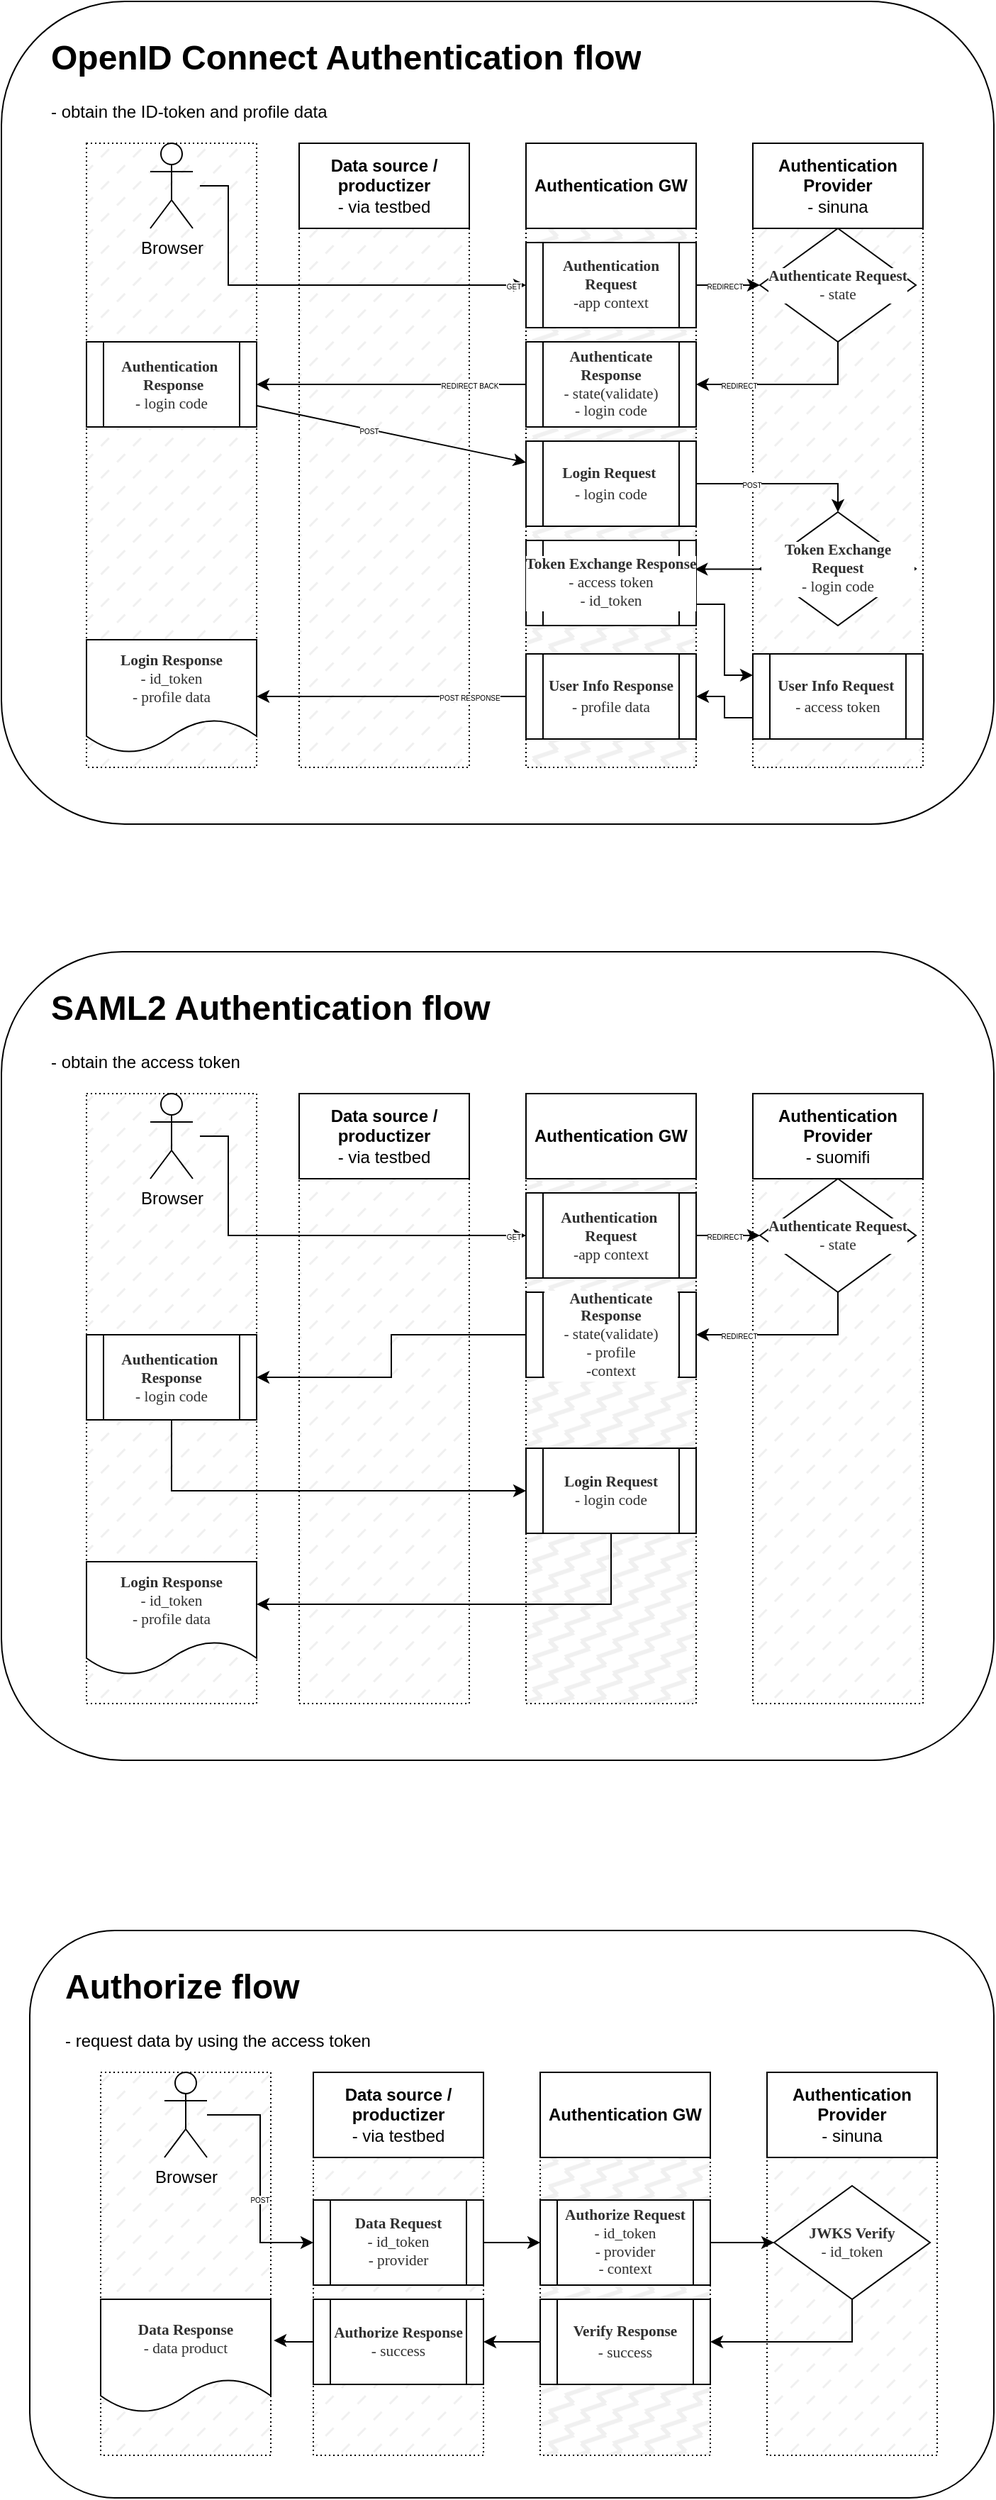 <mxfile version="20.3.0" type="device"><diagram id="6r0nGlNl4cdeKzcDeS_B" name="Page-1"><mxGraphModel dx="1102" dy="1025" grid="1" gridSize="10" guides="1" tooltips="1" connect="1" arrows="1" fold="1" page="1" pageScale="1" pageWidth="850" pageHeight="1100" math="0" shadow="0"><root><mxCell id="0"/><mxCell id="1" parent="0"/><mxCell id="x8h_ygby22jTJAW10OT5-73" value="" style="rounded=1;whiteSpace=wrap;html=1;fillStyle=solid;strokeWidth=1;fillColor=#FFFFFF;" parent="1" vertex="1"><mxGeometry x="70" y="1380" width="680" height="400" as="geometry"/></mxCell><mxCell id="x8h_ygby22jTJAW10OT5-72" value="" style="rounded=1;whiteSpace=wrap;html=1;fillStyle=solid;strokeWidth=1;fillColor=#FFFFFF;" parent="1" vertex="1"><mxGeometry x="50" y="20" width="700" height="580" as="geometry"/></mxCell><mxCell id="x8h_ygby22jTJAW10OT5-33" value="" style="rounded=0;whiteSpace=wrap;html=1;fillColor=#F0F0F0;dashed=1;strokeWidth=1;dashPattern=1 2;fillStyle=dashed;" parent="1" vertex="1"><mxGeometry x="110" y="120" width="120" height="440" as="geometry"/></mxCell><mxCell id="x8h_ygby22jTJAW10OT5-30" value="" style="rounded=0;whiteSpace=wrap;html=1;fillColor=#F0F0F0;dashed=1;strokeWidth=1;dashPattern=1 2;fillStyle=dashed;" parent="1" vertex="1"><mxGeometry x="260" y="120" width="120" height="440" as="geometry"/></mxCell><mxCell id="x8h_ygby22jTJAW10OT5-31" value="" style="rounded=0;whiteSpace=wrap;html=1;fillColor=#F0F0F0;dashed=1;strokeWidth=1;dashPattern=1 2;fillStyle=zigzag-line;" parent="1" vertex="1"><mxGeometry x="420" y="120" width="120" height="440" as="geometry"/></mxCell><mxCell id="x8h_ygby22jTJAW10OT5-32" value="" style="rounded=0;whiteSpace=wrap;html=1;fillColor=#F0F0F0;dashed=1;strokeWidth=1;dashPattern=1 2;fillStyle=dashed;" parent="1" vertex="1"><mxGeometry x="580" y="120" width="120" height="440" as="geometry"/></mxCell><mxCell id="x8h_ygby22jTJAW10OT5-14" style="edgeStyle=orthogonalEdgeStyle;rounded=0;orthogonalLoop=1;jettySize=auto;html=1;entryX=0;entryY=0.5;entryDx=0;entryDy=0;" parent="1" target="x8h_ygby22jTJAW10OT5-6" edge="1"><mxGeometry relative="1" as="geometry"><mxPoint x="190" y="150" as="sourcePoint"/><Array as="points"><mxPoint x="210" y="150"/><mxPoint x="210" y="220"/></Array></mxGeometry></mxCell><mxCell id="ceesQ_jnTvSEdEqdkGkE-1" value="&lt;font style=&quot;font-size: 5px;&quot;&gt;GET&lt;/font&gt;" style="edgeLabel;html=1;align=center;verticalAlign=middle;resizable=0;points=[];fontSize=5;" parent="x8h_ygby22jTJAW10OT5-14" vertex="1" connectable="0"><mxGeometry x="0.278" y="1" relative="1" as="geometry"><mxPoint x="99" y="1" as="offset"/></mxGeometry></mxCell><mxCell id="x8h_ygby22jTJAW10OT5-1" value="Browser" style="shape=umlActor;verticalLabelPosition=bottom;verticalAlign=top;html=1;outlineConnect=0;" parent="1" vertex="1"><mxGeometry x="155" y="120" width="30" height="60" as="geometry"/></mxCell><mxCell id="x8h_ygby22jTJAW10OT5-2" value="&lt;b&gt;Data source / productizer&lt;/b&gt;&lt;br&gt;- via testbed" style="rounded=0;whiteSpace=wrap;html=1;" parent="1" vertex="1"><mxGeometry x="260" y="120" width="120" height="60" as="geometry"/></mxCell><mxCell id="x8h_ygby22jTJAW10OT5-4" value="&lt;b&gt;Authentication GW&lt;/b&gt;" style="rounded=0;whiteSpace=wrap;html=1;" parent="1" vertex="1"><mxGeometry x="420" y="120" width="120" height="60" as="geometry"/></mxCell><mxCell id="x8h_ygby22jTJAW10OT5-5" value="&lt;b&gt;Authentication Provider&lt;/b&gt;&lt;br&gt;- sinuna" style="rounded=0;whiteSpace=wrap;html=1;" parent="1" vertex="1"><mxGeometry x="580" y="120" width="120" height="60" as="geometry"/></mxCell><mxCell id="x8h_ygby22jTJAW10OT5-15" style="edgeStyle=orthogonalEdgeStyle;rounded=0;orthogonalLoop=1;jettySize=auto;html=1;entryX=0;entryY=0.5;entryDx=0;entryDy=0;" parent="1" source="x8h_ygby22jTJAW10OT5-6" target="x8h_ygby22jTJAW10OT5-7" edge="1"><mxGeometry relative="1" as="geometry"/></mxCell><mxCell id="ceesQ_jnTvSEdEqdkGkE-2" value="REDIRECT" style="edgeLabel;html=1;align=center;verticalAlign=middle;resizable=0;points=[];fontSize=5;" parent="x8h_ygby22jTJAW10OT5-15" vertex="1" connectable="0"><mxGeometry x="-0.254" y="-1" relative="1" as="geometry"><mxPoint x="3" y="-1" as="offset"/></mxGeometry></mxCell><mxCell id="x8h_ygby22jTJAW10OT5-6" value="&lt;p style=&quot;margin: 0px; padding: 0px; user-select: text; -webkit-user-drag: none; -webkit-tap-highlight-color: transparent; color: rgb(48, 48, 48); font-family: Calibri; font-size: 10.667px; background-color: rgb(255, 255, 255);&quot;&gt;&lt;strong style=&quot;margin: 0px; padding: 0px; user-select: text; -webkit-user-drag: none; -webkit-tap-highlight-color: transparent; font-size: 8pt;&quot; data-colorparams=&quot;#feffff_null_null&quot;&gt;Authentication Request&lt;/strong&gt;&lt;/p&gt;&lt;p style=&quot;margin: 0px; padding: 0px; user-select: text; -webkit-user-drag: none; -webkit-tap-highlight-color: transparent; color: rgb(48, 48, 48); font-family: Calibri; font-size: 10.667px; background-color: rgb(255, 255, 255);&quot;&gt;&lt;span style=&quot;margin: 0px; padding: 0px; user-select: text; -webkit-user-drag: none; -webkit-tap-highlight-color: transparent; font-size: 8pt;&quot; data-colorparams=&quot;#feffff_null_null&quot;&gt;-app context&lt;/span&gt;&lt;/p&gt;" style="shape=process;whiteSpace=wrap;html=1;backgroundOutline=1;" parent="1" vertex="1"><mxGeometry x="420" y="190" width="120" height="60" as="geometry"/></mxCell><mxCell id="x8h_ygby22jTJAW10OT5-17" style="edgeStyle=orthogonalEdgeStyle;rounded=0;orthogonalLoop=1;jettySize=auto;html=1;entryX=1;entryY=0.5;entryDx=0;entryDy=0;exitX=0.5;exitY=1;exitDx=0;exitDy=0;" parent="1" source="x8h_ygby22jTJAW10OT5-7" target="x8h_ygby22jTJAW10OT5-8" edge="1"><mxGeometry relative="1" as="geometry"><Array as="points"><mxPoint x="640" y="290"/></Array></mxGeometry></mxCell><mxCell id="ceesQ_jnTvSEdEqdkGkE-6" value="REDIRECT" style="edgeLabel;html=1;align=center;verticalAlign=middle;resizable=0;points=[];fontSize=5;" parent="x8h_ygby22jTJAW10OT5-17" vertex="1" connectable="0"><mxGeometry x="0.66" relative="1" as="geometry"><mxPoint x="8" as="offset"/></mxGeometry></mxCell><mxCell id="x8h_ygby22jTJAW10OT5-7" value="&lt;p style=&quot;margin: 0px; padding: 0px; user-select: text; -webkit-user-drag: none; -webkit-tap-highlight-color: transparent; color: rgb(48, 48, 48); font-family: Calibri; font-size: 10.667px; background-color: rgb(255, 255, 255);&quot;&gt;&lt;strong style=&quot;margin: 0px; padding: 0px; user-select: text; -webkit-user-drag: none; -webkit-tap-highlight-color: transparent; font-size: 8pt;&quot; data-colorparams=&quot;#feffff_null_null&quot;&gt;Authenticate Request&lt;/strong&gt;&lt;/p&gt;&lt;p style=&quot;margin: 0px; padding: 0px; user-select: text; -webkit-user-drag: none; -webkit-tap-highlight-color: transparent; color: rgb(48, 48, 48); font-family: Calibri; font-size: 10.667px; background-color: rgb(255, 255, 255);&quot;&gt;&lt;span style=&quot;margin: 0px; padding: 0px; user-select: text; -webkit-user-drag: none; -webkit-tap-highlight-color: transparent; font-size: 8pt;&quot; data-colorparams=&quot;#feffff_null_null&quot;&gt;- state&lt;/span&gt;&lt;/p&gt;" style="rhombus;whiteSpace=wrap;html=1;" parent="1" vertex="1"><mxGeometry x="585" y="180" width="110" height="80" as="geometry"/></mxCell><mxCell id="x8h_ygby22jTJAW10OT5-8" value="&lt;p style=&quot;margin: 0px; padding: 0px; user-select: text; -webkit-user-drag: none; -webkit-tap-highlight-color: transparent; color: rgb(48, 48, 48); font-family: Calibri; font-size: 10.667px; background-color: rgb(255, 255, 255);&quot;&gt;&lt;strong style=&quot;margin: 0px; padding: 0px; user-select: text; -webkit-user-drag: none; -webkit-tap-highlight-color: transparent; font-size: 8pt;&quot; data-colorparams=&quot;#feffff_null_null&quot;&gt;Authenticate Response&lt;/strong&gt;&lt;/p&gt;&lt;p style=&quot;margin: 0px; padding: 0px; user-select: text; -webkit-user-drag: none; -webkit-tap-highlight-color: transparent; color: rgb(48, 48, 48); font-family: Calibri; font-size: 10.667px; background-color: rgb(255, 255, 255);&quot;&gt;&lt;span style=&quot;margin: 0px; padding: 0px; user-select: text; -webkit-user-drag: none; -webkit-tap-highlight-color: transparent; font-size: 8pt;&quot; data-colorparams=&quot;#feffff_null_null&quot;&gt;- state(validate)&lt;/span&gt;&lt;/p&gt;&lt;p style=&quot;margin: 0px; padding: 0px; user-select: text; -webkit-user-drag: none; -webkit-tap-highlight-color: transparent; color: rgb(48, 48, 48); font-family: Calibri; font-size: 10.667px; background-color: rgb(255, 255, 255);&quot;&gt;&lt;span style=&quot;margin: 0px; padding: 0px; user-select: text; -webkit-user-drag: none; -webkit-tap-highlight-color: transparent; font-size: 8pt;&quot; data-colorparams=&quot;#feffff_null_null&quot;&gt;- login code&lt;/span&gt;&lt;/p&gt;" style="shape=process;whiteSpace=wrap;html=1;backgroundOutline=1;" parent="1" vertex="1"><mxGeometry x="420" y="260" width="120" height="60" as="geometry"/></mxCell><mxCell id="x8h_ygby22jTJAW10OT5-9" value="&lt;strong style=&quot;color: rgb(48, 48, 48); font-family: Calibri; margin: 0px; padding: 0px; user-select: text; -webkit-user-drag: none; -webkit-tap-highlight-color: transparent; font-size: 8pt;&quot; data-colorparams=&quot;#feffff_null_null&quot;&gt;Authentication&amp;nbsp;&lt;/strong&gt;&lt;p style=&quot;margin: 0px ; padding: 0px ; color: rgb(48 , 48 , 48) ; font-family: &amp;quot;calibri&amp;quot; ; font-size: 10.667px ; background-color: rgb(255 , 255 , 255)&quot;&gt;&lt;strong style=&quot;margin: 0px ; padding: 0px ; font-size: 8pt&quot;&gt;&amp;nbsp;Response&lt;/strong&gt;&lt;/p&gt;&lt;p style=&quot;margin: 0px ; padding: 0px ; color: rgb(48 , 48 , 48) ; font-family: &amp;quot;calibri&amp;quot; ; font-size: 10.667px ; background-color: rgb(255 , 255 , 255)&quot;&gt;&lt;span style=&quot;margin: 0px ; padding: 0px ; font-size: 8pt&quot;&gt;- login code&lt;/span&gt;&lt;/p&gt;" style="shape=process;whiteSpace=wrap;html=1;backgroundOutline=1;" parent="1" vertex="1"><mxGeometry x="110" y="260" width="120" height="60" as="geometry"/></mxCell><mxCell id="EzdZ6YjTXtuKRAuHoLuG-21" value="" style="edgeStyle=orthogonalEdgeStyle;rounded=0;orthogonalLoop=1;jettySize=auto;html=1;entryX=0.993;entryY=0.338;entryDx=0;entryDy=0;entryPerimeter=0;" edge="1" parent="1" source="x8h_ygby22jTJAW10OT5-11" target="x8h_ygby22jTJAW10OT5-12"><mxGeometry x="0.099" relative="1" as="geometry"><Array as="points"><mxPoint x="560" y="420"/></Array><mxPoint as="offset"/></mxGeometry></mxCell><mxCell id="x8h_ygby22jTJAW10OT5-11" value="&lt;p style=&quot;margin: 0px; padding: 0px; user-select: text; -webkit-user-drag: none; -webkit-tap-highlight-color: transparent; color: rgb(48, 48, 48); font-family: Calibri; font-size: 10.667px; background-color: rgb(255, 255, 255);&quot;&gt;&lt;strong style=&quot;margin: 0px; padding: 0px; user-select: text; -webkit-user-drag: none; -webkit-tap-highlight-color: transparent; font-size: 8pt;&quot; data-colorparams=&quot;#feffff_null_null&quot;&gt;Token Exchange Request&lt;/strong&gt;&lt;/p&gt;&lt;p style=&quot;margin: 0px; padding: 0px; user-select: text; -webkit-user-drag: none; -webkit-tap-highlight-color: transparent; color: rgb(48, 48, 48); font-family: Calibri; font-size: 10.667px; background-color: rgb(255, 255, 255);&quot;&gt;&lt;span style=&quot;margin: 0px; padding: 0px; user-select: text; -webkit-user-drag: none; -webkit-tap-highlight-color: transparent; font-size: 8pt;&quot; data-colorparams=&quot;#feffff_null_null&quot;&gt;- login code&lt;/span&gt;&lt;/p&gt;" style="rhombus;whiteSpace=wrap;html=1;" parent="1" vertex="1"><mxGeometry x="585" y="380" width="110" height="80" as="geometry"/></mxCell><mxCell id="2" style="edgeStyle=none;html=1;entryX=1;entryY=0.5;entryDx=0;entryDy=0;exitX=0;exitY=0.5;exitDx=0;exitDy=0;" parent="1" source="x8h_ygby22jTJAW10OT5-8" target="x8h_ygby22jTJAW10OT5-9" edge="1"><mxGeometry relative="1" as="geometry"/></mxCell><mxCell id="5" value="REDIRECT BACK" style="edgeLabel;html=1;align=center;verticalAlign=middle;resizable=0;points=[];fontSize=5;" parent="2" vertex="1" connectable="0"><mxGeometry x="0.229" relative="1" as="geometry"><mxPoint x="77" as="offset"/></mxGeometry></mxCell><mxCell id="EzdZ6YjTXtuKRAuHoLuG-22" style="edgeStyle=orthogonalEdgeStyle;rounded=0;orthogonalLoop=1;jettySize=auto;html=1;exitX=1;exitY=0.75;exitDx=0;exitDy=0;entryX=0;entryY=0.25;entryDx=0;entryDy=0;" edge="1" parent="1" source="x8h_ygby22jTJAW10OT5-12" target="12"><mxGeometry relative="1" as="geometry"/></mxCell><mxCell id="x8h_ygby22jTJAW10OT5-12" value="&lt;p style=&quot;margin: 0px; padding: 0px; user-select: text; -webkit-user-drag: none; -webkit-tap-highlight-color: transparent; color: rgb(48, 48, 48); font-family: Calibri; font-size: 10.667px; background-color: rgb(255, 255, 255);&quot;&gt;&lt;strong style=&quot;margin: 0px; padding: 0px; user-select: text; -webkit-user-drag: none; -webkit-tap-highlight-color: transparent; font-size: 8pt;&quot; data-colorparams=&quot;#feffff_null_null&quot;&gt;Token&amp;nbsp;&lt;strong style=&quot;margin: 0px; padding: 0px; user-select: text; -webkit-user-drag: none; -webkit-tap-highlight-color: transparent; font-size: 8pt;&quot; data-colorparams=&quot;#feffff_null_null&quot;&gt;Exchange&lt;/strong&gt;&amp;nbsp;Response&lt;/strong&gt;&lt;/p&gt;&lt;p style=&quot;margin: 0px; padding: 0px; user-select: text; -webkit-user-drag: none; -webkit-tap-highlight-color: transparent; color: rgb(48, 48, 48); font-family: Calibri; font-size: 10.667px; background-color: rgb(255, 255, 255);&quot;&gt;&lt;span style=&quot;margin: 0px; padding: 0px; user-select: text; -webkit-user-drag: none; -webkit-tap-highlight-color: transparent; font-size: 8pt;&quot; data-colorparams=&quot;#feffff_null_null&quot;&gt;- access token&lt;/span&gt;&lt;/p&gt;&lt;p style=&quot;margin: 0px; padding: 0px; user-select: text; -webkit-user-drag: none; -webkit-tap-highlight-color: transparent; color: rgb(48, 48, 48); font-family: Calibri; font-size: 10.667px; background-color: rgb(255, 255, 255);&quot;&gt;&lt;span style=&quot;margin: 0px; padding: 0px; user-select: text; -webkit-user-drag: none; -webkit-tap-highlight-color: transparent; font-size: 8pt;&quot; data-colorparams=&quot;#feffff_null_null&quot;&gt;- id_token&lt;/span&gt;&lt;/p&gt;" style="shape=process;whiteSpace=wrap;html=1;backgroundOutline=1;" parent="1" vertex="1"><mxGeometry x="420" y="400" width="120" height="60" as="geometry"/></mxCell><mxCell id="x8h_ygby22jTJAW10OT5-27" value="&lt;p style=&quot;margin: 0px ; padding: 0px ; color: rgb(48 , 48 , 48) ; font-family: &amp;quot;calibri&amp;quot; ; font-size: 10.667px ; background-color: rgb(255 , 255 , 255)&quot;&gt;&lt;strong style=&quot;margin: 0px ; padding: 0px ; font-size: 8pt&quot;&gt;Login Response&lt;/strong&gt;&lt;/p&gt;&lt;p style=&quot;margin: 0px ; padding: 0px ; color: rgb(48 , 48 , 48) ; font-family: &amp;quot;calibri&amp;quot; ; font-size: 10.667px ; background-color: rgb(255 , 255 , 255)&quot;&gt;&lt;span style=&quot;margin: 0px ; padding: 0px ; font-size: 8pt&quot;&gt;- id_token&lt;/span&gt;&lt;/p&gt;&lt;p style=&quot;margin: 0px ; padding: 0px ; color: rgb(48 , 48 , 48) ; font-family: &amp;quot;calibri&amp;quot; ; font-size: 10.667px ; background-color: rgb(255 , 255 , 255)&quot;&gt;&lt;span style=&quot;margin: 0px ; padding: 0px ; font-size: 8pt&quot;&gt;- profile data&lt;/span&gt;&lt;/p&gt;" style="shape=document;whiteSpace=wrap;html=1;boundedLbl=1;" parent="1" vertex="1"><mxGeometry x="110" y="470" width="120" height="80" as="geometry"/></mxCell><mxCell id="x8h_ygby22jTJAW10OT5-28" value="&lt;h1&gt;OpenID Connect Authentication flow&lt;/h1&gt;&lt;p&gt;- obtain the ID-token and profile data&lt;/p&gt;" style="text;html=1;strokeColor=none;fillColor=none;spacing=5;spacingTop=-20;whiteSpace=wrap;overflow=hidden;rounded=0;" parent="1" vertex="1"><mxGeometry x="80" y="40" width="430" height="70" as="geometry"/></mxCell><mxCell id="x8h_ygby22jTJAW10OT5-29" value="&lt;h1&gt;Authorize flow&lt;/h1&gt;&lt;p&gt;- request data by using the access token&lt;/p&gt;" style="text;html=1;strokeColor=none;fillColor=none;spacing=5;spacingTop=-20;whiteSpace=wrap;overflow=hidden;rounded=0;" parent="1" vertex="1"><mxGeometry x="90" y="1400" width="240" height="70" as="geometry"/></mxCell><mxCell id="x8h_ygby22jTJAW10OT5-34" value="" style="rounded=0;whiteSpace=wrap;html=1;fillColor=#F0F0F0;dashed=1;strokeWidth=1;dashPattern=1 2;fillStyle=dashed;" parent="1" vertex="1"><mxGeometry x="120" y="1480" width="120" height="270" as="geometry"/></mxCell><mxCell id="x8h_ygby22jTJAW10OT5-35" value="" style="rounded=0;whiteSpace=wrap;html=1;fillColor=#F0F0F0;dashed=1;strokeWidth=1;dashPattern=1 2;fillStyle=dashed;" parent="1" vertex="1"><mxGeometry x="270" y="1480" width="120" height="270" as="geometry"/></mxCell><mxCell id="x8h_ygby22jTJAW10OT5-36" value="" style="rounded=0;whiteSpace=wrap;html=1;fillColor=#F0F0F0;dashed=1;strokeWidth=1;dashPattern=1 2;fillStyle=zigzag-line;" parent="1" vertex="1"><mxGeometry x="430" y="1480" width="120" height="270" as="geometry"/></mxCell><mxCell id="x8h_ygby22jTJAW10OT5-37" value="" style="rounded=0;whiteSpace=wrap;html=1;fillColor=#F0F0F0;dashed=1;strokeWidth=1;dashPattern=1 2;fillStyle=dashed;" parent="1" vertex="1"><mxGeometry x="590" y="1480" width="120" height="270" as="geometry"/></mxCell><mxCell id="x8h_ygby22jTJAW10OT5-65" style="edgeStyle=orthogonalEdgeStyle;rounded=0;orthogonalLoop=1;jettySize=auto;html=1;entryX=0;entryY=0.5;entryDx=0;entryDy=0;" parent="1" source="x8h_ygby22jTJAW10OT5-39" target="x8h_ygby22jTJAW10OT5-60" edge="1"><mxGeometry relative="1" as="geometry"/></mxCell><mxCell id="ceesQ_jnTvSEdEqdkGkE-12" value="POST" style="edgeLabel;html=1;align=center;verticalAlign=middle;resizable=0;points=[];fontSize=5;" parent="x8h_ygby22jTJAW10OT5-65" vertex="1" connectable="0"><mxGeometry x="0.172" y="-1" relative="1" as="geometry"><mxPoint as="offset"/></mxGeometry></mxCell><mxCell id="x8h_ygby22jTJAW10OT5-39" value="Browser" style="shape=umlActor;verticalLabelPosition=bottom;verticalAlign=top;html=1;outlineConnect=0;" parent="1" vertex="1"><mxGeometry x="165" y="1480" width="30" height="60" as="geometry"/></mxCell><mxCell id="x8h_ygby22jTJAW10OT5-40" value="&lt;b&gt;Data source / productizer&lt;/b&gt;&lt;br&gt;- via testbed" style="rounded=0;whiteSpace=wrap;html=1;" parent="1" vertex="1"><mxGeometry x="270" y="1480" width="120" height="60" as="geometry"/></mxCell><mxCell id="x8h_ygby22jTJAW10OT5-41" value="&lt;b&gt;Authentication GW&lt;/b&gt;" style="rounded=0;whiteSpace=wrap;html=1;" parent="1" vertex="1"><mxGeometry x="430" y="1480" width="120" height="60" as="geometry"/></mxCell><mxCell id="x8h_ygby22jTJAW10OT5-42" value="&lt;b&gt;Authentication Provider&lt;/b&gt;&lt;br&gt;- sinuna" style="rounded=0;whiteSpace=wrap;html=1;" parent="1" vertex="1"><mxGeometry x="590" y="1480" width="120" height="60" as="geometry"/></mxCell><mxCell id="x8h_ygby22jTJAW10OT5-67" style="edgeStyle=orthogonalEdgeStyle;rounded=0;orthogonalLoop=1;jettySize=auto;html=1;entryX=0;entryY=0.5;entryDx=0;entryDy=0;" parent="1" source="x8h_ygby22jTJAW10OT5-59" target="x8h_ygby22jTJAW10OT5-62" edge="1"><mxGeometry relative="1" as="geometry"/></mxCell><mxCell id="x8h_ygby22jTJAW10OT5-59" value="&lt;p style=&quot;margin: 0px ; padding: 0px ; color: rgb(48 , 48 , 48) ; font-family: &amp;quot;calibri&amp;quot; ; font-size: 10.667px ; background-color: rgb(255 , 255 , 255)&quot;&gt;&lt;strong style=&quot;margin: 0px ; padding: 0px ; font-size: 8pt&quot;&gt;Authorize Request&lt;/strong&gt;&lt;/p&gt;&lt;p style=&quot;margin: 0px ; padding: 0px ; color: rgb(48 , 48 , 48) ; font-family: &amp;quot;calibri&amp;quot; ; font-size: 10.667px ; background-color: rgb(255 , 255 , 255)&quot;&gt;&lt;span style=&quot;margin: 0px ; padding: 0px ; font-size: 8pt&quot;&gt;- id_token&lt;/span&gt;&lt;/p&gt;&lt;p style=&quot;margin: 0px ; padding: 0px ; color: rgb(48 , 48 , 48) ; font-family: &amp;quot;calibri&amp;quot; ; font-size: 10.667px ; background-color: rgb(255 , 255 , 255)&quot;&gt;&lt;span style=&quot;margin: 0px ; padding: 0px ; font-size: 8pt&quot;&gt;&lt;span style=&quot;font-size: 10.667px&quot;&gt;- provider&lt;/span&gt;&lt;br&gt;&lt;/span&gt;&lt;/p&gt;&lt;p style=&quot;margin: 0px ; padding: 0px ; color: rgb(48 , 48 , 48) ; font-family: &amp;quot;calibri&amp;quot; ; font-size: 10.667px ; background-color: rgb(255 , 255 , 255)&quot;&gt;&lt;span style=&quot;margin: 0px ; padding: 0px ; font-size: 8pt&quot;&gt;&lt;span style=&quot;font-size: 10.667px&quot;&gt;- context&lt;/span&gt;&lt;/span&gt;&lt;/p&gt;" style="shape=process;whiteSpace=wrap;html=1;backgroundOutline=1;" parent="1" vertex="1"><mxGeometry x="430" y="1570" width="120" height="60" as="geometry"/></mxCell><mxCell id="x8h_ygby22jTJAW10OT5-66" style="edgeStyle=orthogonalEdgeStyle;rounded=0;orthogonalLoop=1;jettySize=auto;html=1;entryX=0;entryY=0.5;entryDx=0;entryDy=0;" parent="1" source="x8h_ygby22jTJAW10OT5-60" target="x8h_ygby22jTJAW10OT5-59" edge="1"><mxGeometry relative="1" as="geometry"/></mxCell><mxCell id="x8h_ygby22jTJAW10OT5-60" value="&lt;p style=&quot;margin: 0px ; padding: 0px ; color: rgb(48 , 48 , 48) ; font-family: &amp;quot;calibri&amp;quot; ; font-size: 10.667px ; background-color: rgb(255 , 255 , 255)&quot;&gt;&lt;strong style=&quot;margin: 0px ; padding: 0px ; font-size: 8pt&quot;&gt;Data Request&lt;/strong&gt;&lt;/p&gt;&lt;p style=&quot;margin: 0px ; padding: 0px ; color: rgb(48 , 48 , 48) ; font-family: &amp;quot;calibri&amp;quot; ; font-size: 10.667px ; background-color: rgb(255 , 255 , 255)&quot;&gt;&lt;span style=&quot;margin: 0px ; padding: 0px ; font-size: 8pt&quot;&gt;- id_token&lt;/span&gt;&lt;/p&gt;&lt;p style=&quot;margin: 0px ; padding: 0px ; color: rgb(48 , 48 , 48) ; font-family: &amp;quot;calibri&amp;quot; ; font-size: 10.667px ; background-color: rgb(255 , 255 , 255)&quot;&gt;&lt;span style=&quot;margin: 0px ; padding: 0px ; font-size: 8pt&quot;&gt;- provider&lt;/span&gt;&lt;/p&gt;" style="shape=process;whiteSpace=wrap;html=1;backgroundOutline=1;" parent="1" vertex="1"><mxGeometry x="270" y="1570" width="120" height="60" as="geometry"/></mxCell><mxCell id="x8h_ygby22jTJAW10OT5-68" style="edgeStyle=orthogonalEdgeStyle;rounded=0;orthogonalLoop=1;jettySize=auto;html=1;entryX=1;entryY=0.5;entryDx=0;entryDy=0;" parent="1" source="x8h_ygby22jTJAW10OT5-62" target="x8h_ygby22jTJAW10OT5-63" edge="1"><mxGeometry relative="1" as="geometry"><Array as="points"><mxPoint x="650" y="1670"/></Array></mxGeometry></mxCell><mxCell id="x8h_ygby22jTJAW10OT5-62" value="&lt;p style=&quot;margin: 0px; padding: 0px; user-select: text; -webkit-user-drag: none; -webkit-tap-highlight-color: transparent; color: rgb(48, 48, 48); font-family: Calibri; font-size: 10.667px; background-color: rgb(255, 255, 255);&quot;&gt;&lt;strong style=&quot;margin: 0px; padding: 0px; user-select: text; -webkit-user-drag: none; -webkit-tap-highlight-color: transparent; font-size: 8pt;&quot; data-colorparams=&quot;#feffff_null_null&quot;&gt;JWKS Verify&lt;/strong&gt;&lt;/p&gt;&lt;p style=&quot;margin: 0px; padding: 0px; user-select: text; -webkit-user-drag: none; -webkit-tap-highlight-color: transparent; color: rgb(48, 48, 48); font-family: Calibri; font-size: 10.667px; background-color: rgb(255, 255, 255);&quot;&gt;&lt;span style=&quot;font-size: 10.667px;&quot;&gt;- id_token&lt;/span&gt;&lt;br&gt;&lt;/p&gt;" style="rhombus;whiteSpace=wrap;html=1;" parent="1" vertex="1"><mxGeometry x="595" y="1560" width="110" height="80" as="geometry"/></mxCell><mxCell id="x8h_ygby22jTJAW10OT5-69" style="edgeStyle=orthogonalEdgeStyle;rounded=0;orthogonalLoop=1;jettySize=auto;html=1;entryX=1;entryY=0.5;entryDx=0;entryDy=0;" parent="1" source="x8h_ygby22jTJAW10OT5-63" target="x8h_ygby22jTJAW10OT5-64" edge="1"><mxGeometry relative="1" as="geometry"/></mxCell><mxCell id="x8h_ygby22jTJAW10OT5-63" value="&lt;p style=&quot;margin: 0px; padding: 0px; user-select: text; -webkit-user-drag: none; -webkit-tap-highlight-color: transparent; color: rgb(48, 48, 48); font-family: Calibri; font-size: 10.667px; background-color: rgb(255, 255, 255);&quot;&gt;&lt;strong style=&quot;margin: 0px; padding: 0px; user-select: text; -webkit-user-drag: none; -webkit-tap-highlight-color: transparent; font-size: 8pt;&quot; data-colorparams=&quot;#feffff_null_null&quot;&gt;Verify Response&lt;/strong&gt;&lt;/p&gt;&lt;p style=&quot;margin: 0px; padding: 0px; user-select: text; -webkit-user-drag: none; -webkit-tap-highlight-color: transparent; color: rgb(48, 48, 48); font-family: Calibri; background-color: rgb(255, 255, 255);&quot;&gt;&lt;span style=&quot;font-size: 10.667px;&quot;&gt;- success&lt;/span&gt;&lt;/p&gt;" style="shape=process;whiteSpace=wrap;html=1;backgroundOutline=1;" parent="1" vertex="1"><mxGeometry x="430" y="1640" width="120" height="60" as="geometry"/></mxCell><mxCell id="x8h_ygby22jTJAW10OT5-71" style="edgeStyle=orthogonalEdgeStyle;rounded=0;orthogonalLoop=1;jettySize=auto;html=1;entryX=1.017;entryY=0.363;entryDx=0;entryDy=0;entryPerimeter=0;" parent="1" source="x8h_ygby22jTJAW10OT5-64" target="x8h_ygby22jTJAW10OT5-70" edge="1"><mxGeometry relative="1" as="geometry"/></mxCell><mxCell id="x8h_ygby22jTJAW10OT5-64" value="&lt;p style=&quot;margin: 0px; padding: 0px; user-select: text; -webkit-user-drag: none; -webkit-tap-highlight-color: transparent; color: rgb(48, 48, 48); font-family: Calibri; font-size: 10.667px; background-color: rgb(255, 255, 255);&quot;&gt;&lt;strong style=&quot;margin: 0px; padding: 0px; user-select: text; -webkit-user-drag: none; -webkit-tap-highlight-color: transparent; font-size: 8pt;&quot; data-colorparams=&quot;#feffff_null_null&quot;&gt;Authorize Response&lt;/strong&gt;&lt;/p&gt;&lt;p style=&quot;margin: 0px; padding: 0px; user-select: text; -webkit-user-drag: none; -webkit-tap-highlight-color: transparent; color: rgb(48, 48, 48); font-family: Calibri; font-size: 10.667px; background-color: rgb(255, 255, 255);&quot;&gt;&lt;span style=&quot;margin: 0px; padding: 0px; user-select: text; -webkit-user-drag: none; -webkit-tap-highlight-color: transparent; font-size: 8pt;&quot; data-colorparams=&quot;#feffff_null_null&quot;&gt;- success&lt;/span&gt;&lt;/p&gt;" style="shape=process;whiteSpace=wrap;html=1;backgroundOutline=1;" parent="1" vertex="1"><mxGeometry x="270" y="1640" width="120" height="60" as="geometry"/></mxCell><mxCell id="x8h_ygby22jTJAW10OT5-70" value="&lt;p style=&quot;margin: 0px; padding: 0px; user-select: text; -webkit-user-drag: none; -webkit-tap-highlight-color: transparent; color: rgb(48, 48, 48); font-family: Calibri; font-size: 10.667px; background-color: rgb(255, 255, 255);&quot;&gt;&lt;strong style=&quot;margin: 0px; padding: 0px; user-select: text; -webkit-user-drag: none; -webkit-tap-highlight-color: transparent; font-size: 8pt;&quot; data-colorparams=&quot;#feffff_null_null&quot;&gt;Data Response&lt;/strong&gt;&lt;/p&gt;&lt;p style=&quot;margin: 0px; padding: 0px; user-select: text; -webkit-user-drag: none; -webkit-tap-highlight-color: transparent; color: rgb(48, 48, 48); font-family: Calibri; font-size: 10.667px; background-color: rgb(255, 255, 255);&quot;&gt;&lt;span style=&quot;margin: 0px; padding: 0px; user-select: text; -webkit-user-drag: none; -webkit-tap-highlight-color: transparent; font-size: 8pt;&quot; data-colorparams=&quot;#feffff_null_null&quot;&gt;- data product&lt;/span&gt;&lt;/p&gt;" style="shape=document;whiteSpace=wrap;html=1;boundedLbl=1;" parent="1" vertex="1"><mxGeometry x="120" y="1640" width="120" height="80" as="geometry"/></mxCell><mxCell id="83CFPmFeYMWnqIZIhoiO-35" value="" style="rounded=1;whiteSpace=wrap;html=1;fillStyle=solid;strokeWidth=1;fillColor=#FFFFFF;" parent="1" vertex="1"><mxGeometry x="50" y="690" width="700" height="570" as="geometry"/></mxCell><mxCell id="83CFPmFeYMWnqIZIhoiO-36" value="" style="rounded=0;whiteSpace=wrap;html=1;fillColor=#F0F0F0;dashed=1;strokeWidth=1;dashPattern=1 2;fillStyle=dashed;" parent="1" vertex="1"><mxGeometry x="110" y="790" width="120" height="430" as="geometry"/></mxCell><mxCell id="83CFPmFeYMWnqIZIhoiO-37" value="" style="rounded=0;whiteSpace=wrap;html=1;fillColor=#F0F0F0;dashed=1;strokeWidth=1;dashPattern=1 2;fillStyle=dashed;" parent="1" vertex="1"><mxGeometry x="260" y="790" width="120" height="430" as="geometry"/></mxCell><mxCell id="83CFPmFeYMWnqIZIhoiO-38" value="" style="rounded=0;whiteSpace=wrap;html=1;fillColor=#F0F0F0;dashed=1;strokeWidth=1;dashPattern=1 2;fillStyle=zigzag-line;" parent="1" vertex="1"><mxGeometry x="420" y="790" width="120" height="430" as="geometry"/></mxCell><mxCell id="83CFPmFeYMWnqIZIhoiO-39" value="" style="rounded=0;whiteSpace=wrap;html=1;fillColor=#F0F0F0;dashed=1;strokeWidth=1;dashPattern=1 2;fillStyle=dashed;" parent="1" vertex="1"><mxGeometry x="580" y="790" width="120" height="430" as="geometry"/></mxCell><mxCell id="83CFPmFeYMWnqIZIhoiO-40" style="edgeStyle=orthogonalEdgeStyle;rounded=0;orthogonalLoop=1;jettySize=auto;html=1;entryX=0;entryY=0.5;entryDx=0;entryDy=0;" parent="1" target="83CFPmFeYMWnqIZIhoiO-48" edge="1"><mxGeometry relative="1" as="geometry"><mxPoint x="190" y="820" as="sourcePoint"/><Array as="points"><mxPoint x="210" y="820"/><mxPoint x="210" y="890"/></Array></mxGeometry></mxCell><mxCell id="83CFPmFeYMWnqIZIhoiO-41" value="&lt;font style=&quot;font-size: 5px;&quot;&gt;GET&lt;/font&gt;" style="edgeLabel;html=1;align=center;verticalAlign=middle;resizable=0;points=[];fontSize=5;" parent="83CFPmFeYMWnqIZIhoiO-40" vertex="1" connectable="0"><mxGeometry x="0.278" y="1" relative="1" as="geometry"><mxPoint x="99" y="1" as="offset"/></mxGeometry></mxCell><mxCell id="83CFPmFeYMWnqIZIhoiO-42" value="Browser" style="shape=umlActor;verticalLabelPosition=bottom;verticalAlign=top;html=1;outlineConnect=0;" parent="1" vertex="1"><mxGeometry x="155" y="790" width="30" height="60" as="geometry"/></mxCell><mxCell id="83CFPmFeYMWnqIZIhoiO-43" value="&lt;b&gt;Data source / productizer&lt;/b&gt;&lt;br&gt;- via testbed" style="rounded=0;whiteSpace=wrap;html=1;" parent="1" vertex="1"><mxGeometry x="260" y="790" width="120" height="60" as="geometry"/></mxCell><mxCell id="83CFPmFeYMWnqIZIhoiO-44" value="&lt;b&gt;Authentication GW&lt;/b&gt;" style="rounded=0;whiteSpace=wrap;html=1;" parent="1" vertex="1"><mxGeometry x="420" y="790" width="120" height="60" as="geometry"/></mxCell><mxCell id="83CFPmFeYMWnqIZIhoiO-45" value="&lt;b&gt;Authentication Provider&lt;/b&gt;&lt;br&gt;- suomifi" style="rounded=0;whiteSpace=wrap;html=1;" parent="1" vertex="1"><mxGeometry x="580" y="790" width="120" height="60" as="geometry"/></mxCell><mxCell id="83CFPmFeYMWnqIZIhoiO-46" style="edgeStyle=orthogonalEdgeStyle;rounded=0;orthogonalLoop=1;jettySize=auto;html=1;entryX=0;entryY=0.5;entryDx=0;entryDy=0;" parent="1" source="83CFPmFeYMWnqIZIhoiO-48" target="83CFPmFeYMWnqIZIhoiO-51" edge="1"><mxGeometry relative="1" as="geometry"/></mxCell><mxCell id="83CFPmFeYMWnqIZIhoiO-47" value="REDIRECT" style="edgeLabel;html=1;align=center;verticalAlign=middle;resizable=0;points=[];fontSize=5;" parent="83CFPmFeYMWnqIZIhoiO-46" vertex="1" connectable="0"><mxGeometry x="-0.254" y="-1" relative="1" as="geometry"><mxPoint x="3" y="-1" as="offset"/></mxGeometry></mxCell><mxCell id="83CFPmFeYMWnqIZIhoiO-48" value="&lt;strong style=&quot;color: rgb(48, 48, 48); font-family: Calibri; margin: 0px; padding: 0px; user-select: text; -webkit-user-drag: none; -webkit-tap-highlight-color: transparent; font-size: 8pt;&quot; data-colorparams=&quot;#feffff_null_null&quot;&gt;Authentication&amp;nbsp;&lt;/strong&gt;&lt;p style=&quot;margin: 0px; padding: 0px; user-select: text; -webkit-user-drag: none; -webkit-tap-highlight-color: transparent; color: rgb(48, 48, 48); font-family: Calibri; font-size: 10.667px; background-color: rgb(255, 255, 255);&quot;&gt;&lt;strong style=&quot;margin: 0px; padding: 0px; user-select: text; -webkit-user-drag: none; -webkit-tap-highlight-color: transparent; font-size: 8pt;&quot; data-colorparams=&quot;#feffff_null_null&quot;&gt;Request&lt;/strong&gt;&lt;/p&gt;&lt;p style=&quot;margin: 0px; padding: 0px; user-select: text; -webkit-user-drag: none; -webkit-tap-highlight-color: transparent; color: rgb(48, 48, 48); font-family: Calibri; font-size: 10.667px; background-color: rgb(255, 255, 255);&quot;&gt;&lt;span style=&quot;margin: 0px; padding: 0px; user-select: text; -webkit-user-drag: none; -webkit-tap-highlight-color: transparent; font-size: 8pt;&quot; data-colorparams=&quot;#feffff_null_null&quot;&gt;-app context&lt;/span&gt;&lt;/p&gt;" style="shape=process;whiteSpace=wrap;html=1;backgroundOutline=1;" parent="1" vertex="1"><mxGeometry x="420" y="860" width="120" height="60" as="geometry"/></mxCell><mxCell id="83CFPmFeYMWnqIZIhoiO-49" style="edgeStyle=orthogonalEdgeStyle;rounded=0;orthogonalLoop=1;jettySize=auto;html=1;entryX=1;entryY=0.5;entryDx=0;entryDy=0;exitX=0.5;exitY=1;exitDx=0;exitDy=0;" parent="1" source="83CFPmFeYMWnqIZIhoiO-51" target="83CFPmFeYMWnqIZIhoiO-54" edge="1"><mxGeometry relative="1" as="geometry"><Array as="points"><mxPoint x="640" y="960"/></Array></mxGeometry></mxCell><mxCell id="83CFPmFeYMWnqIZIhoiO-50" value="REDIRECT" style="edgeLabel;html=1;align=center;verticalAlign=middle;resizable=0;points=[];fontSize=5;" parent="83CFPmFeYMWnqIZIhoiO-49" vertex="1" connectable="0"><mxGeometry x="0.66" relative="1" as="geometry"><mxPoint x="8" as="offset"/></mxGeometry></mxCell><mxCell id="83CFPmFeYMWnqIZIhoiO-51" value="&lt;p style=&quot;margin: 0px; padding: 0px; user-select: text; -webkit-user-drag: none; -webkit-tap-highlight-color: transparent; color: rgb(48, 48, 48); font-family: Calibri; font-size: 10.667px; background-color: rgb(255, 255, 255);&quot;&gt;&lt;strong style=&quot;margin: 0px; padding: 0px; user-select: text; -webkit-user-drag: none; -webkit-tap-highlight-color: transparent; font-size: 8pt;&quot; data-colorparams=&quot;#feffff_null_null&quot;&gt;Authenticate Request&lt;/strong&gt;&lt;/p&gt;&lt;p style=&quot;margin: 0px; padding: 0px; user-select: text; -webkit-user-drag: none; -webkit-tap-highlight-color: transparent; color: rgb(48, 48, 48); font-family: Calibri; font-size: 10.667px; background-color: rgb(255, 255, 255);&quot;&gt;&lt;span style=&quot;margin: 0px; padding: 0px; user-select: text; -webkit-user-drag: none; -webkit-tap-highlight-color: transparent; font-size: 8pt;&quot; data-colorparams=&quot;#feffff_null_null&quot;&gt;- state&lt;/span&gt;&lt;/p&gt;" style="rhombus;whiteSpace=wrap;html=1;" parent="1" vertex="1"><mxGeometry x="585" y="850" width="110" height="80" as="geometry"/></mxCell><mxCell id="cVGlrSO5Jl2V9iFevs74-2" style="edgeStyle=orthogonalEdgeStyle;rounded=0;orthogonalLoop=1;jettySize=auto;html=1;" parent="1" source="83CFPmFeYMWnqIZIhoiO-54" target="cVGlrSO5Jl2V9iFevs74-1" edge="1"><mxGeometry relative="1" as="geometry"/></mxCell><mxCell id="83CFPmFeYMWnqIZIhoiO-54" value="&lt;p style=&quot;margin: 0px; padding: 0px; user-select: text; -webkit-user-drag: none; -webkit-tap-highlight-color: transparent; color: rgb(48, 48, 48); font-family: Calibri; font-size: 10.667px; background-color: rgb(255, 255, 255);&quot;&gt;&lt;strong style=&quot;margin: 0px; padding: 0px; user-select: text; -webkit-user-drag: none; -webkit-tap-highlight-color: transparent; font-size: 8pt;&quot; data-colorparams=&quot;#feffff_null_null&quot;&gt;Authenticate Response&lt;/strong&gt;&lt;/p&gt;&lt;p style=&quot;margin: 0px; padding: 0px; user-select: text; -webkit-user-drag: none; -webkit-tap-highlight-color: transparent; color: rgb(48, 48, 48); font-family: Calibri; font-size: 10.667px; background-color: rgb(255, 255, 255);&quot;&gt;&lt;span style=&quot;margin: 0px; padding: 0px; user-select: text; -webkit-user-drag: none; -webkit-tap-highlight-color: transparent; font-size: 8pt;&quot; data-colorparams=&quot;#feffff_null_null&quot;&gt;- state(validate)&lt;/span&gt;&lt;/p&gt;&lt;p style=&quot;margin: 0px; padding: 0px; user-select: text; -webkit-user-drag: none; -webkit-tap-highlight-color: transparent; color: rgb(48, 48, 48); font-family: Calibri; font-size: 10.667px; background-color: rgb(255, 255, 255);&quot;&gt;&lt;span style=&quot;margin: 0px; padding: 0px; user-select: text; -webkit-user-drag: none; -webkit-tap-highlight-color: transparent; font-size: 8pt;&quot; data-colorparams=&quot;#feffff_null_null&quot;&gt;- profile&lt;/span&gt;&lt;/p&gt;&lt;p style=&quot;margin: 0px; padding: 0px; user-select: text; -webkit-user-drag: none; -webkit-tap-highlight-color: transparent; color: rgb(48, 48, 48); font-family: Calibri; font-size: 10.667px; background-color: rgb(255, 255, 255);&quot;&gt;&lt;span style=&quot;margin: 0px; padding: 0px; user-select: text; -webkit-user-drag: none; -webkit-tap-highlight-color: transparent; font-size: 8pt;&quot; data-colorparams=&quot;#feffff_null_null&quot;&gt;-context&lt;/span&gt;&lt;/p&gt;" style="shape=process;whiteSpace=wrap;html=1;backgroundOutline=1;" parent="1" vertex="1"><mxGeometry x="420" y="930" width="120" height="60" as="geometry"/></mxCell><mxCell id="83CFPmFeYMWnqIZIhoiO-68" value="&lt;h1&gt;SAML2 Authentication flow&lt;/h1&gt;&lt;p&gt;- obtain the access token&lt;/p&gt;" style="text;html=1;strokeColor=none;fillColor=none;spacing=5;spacingTop=-20;whiteSpace=wrap;overflow=hidden;rounded=0;" parent="1" vertex="1"><mxGeometry x="80" y="710" width="430" height="70" as="geometry"/></mxCell><mxCell id="cVGlrSO5Jl2V9iFevs74-5" style="edgeStyle=orthogonalEdgeStyle;rounded=0;orthogonalLoop=1;jettySize=auto;html=1;entryX=0;entryY=0.5;entryDx=0;entryDy=0;" parent="1" source="cVGlrSO5Jl2V9iFevs74-1" target="cVGlrSO5Jl2V9iFevs74-3" edge="1"><mxGeometry relative="1" as="geometry"><Array as="points"><mxPoint x="170" y="1070"/></Array></mxGeometry></mxCell><mxCell id="cVGlrSO5Jl2V9iFevs74-1" value="&lt;strong style=&quot;color: rgb(48, 48, 48); font-family: Calibri; margin: 0px; padding: 0px; user-select: text; -webkit-user-drag: none; -webkit-tap-highlight-color: transparent; font-size: 8pt;&quot; data-colorparams=&quot;#feffff_null_null&quot;&gt;Authentication&amp;nbsp;&lt;/strong&gt;&lt;p style=&quot;margin: 0px ; padding: 0px ; color: rgb(48 , 48 , 48) ; font-family: &amp;quot;calibri&amp;quot; ; font-size: 10.667px ; background-color: rgb(255 , 255 , 255)&quot;&gt;&lt;strong style=&quot;margin: 0px ; padding: 0px ; font-size: 8pt&quot;&gt;Response&lt;/strong&gt;&lt;/p&gt;&lt;p style=&quot;margin: 0px ; padding: 0px ; color: rgb(48 , 48 , 48) ; font-family: &amp;quot;calibri&amp;quot; ; font-size: 10.667px ; background-color: rgb(255 , 255 , 255)&quot;&gt;&lt;span style=&quot;margin: 0px ; padding: 0px ; font-size: 8pt&quot;&gt;- login code&lt;/span&gt;&lt;/p&gt;" style="shape=process;whiteSpace=wrap;html=1;backgroundOutline=1;" parent="1" vertex="1"><mxGeometry x="110" y="960" width="120" height="60" as="geometry"/></mxCell><mxCell id="cVGlrSO5Jl2V9iFevs74-6" style="edgeStyle=orthogonalEdgeStyle;rounded=0;orthogonalLoop=1;jettySize=auto;html=1;entryX=1;entryY=0.375;entryDx=0;entryDy=0;entryPerimeter=0;" parent="1" source="cVGlrSO5Jl2V9iFevs74-3" target="cVGlrSO5Jl2V9iFevs74-4" edge="1"><mxGeometry relative="1" as="geometry"><Array as="points"><mxPoint x="480" y="1150"/></Array></mxGeometry></mxCell><mxCell id="cVGlrSO5Jl2V9iFevs74-3" value="&lt;p style=&quot;margin: 0px ; padding: 0px ; color: rgb(48 , 48 , 48) ; font-family: &amp;quot;calibri&amp;quot; ; font-size: 10.667px ; background-color: rgb(255 , 255 , 255)&quot;&gt;&lt;strong style=&quot;margin: 0px ; padding: 0px ; font-size: 8pt&quot;&gt;Login Request&lt;/strong&gt;&lt;/p&gt;&lt;p style=&quot;margin: 0px ; padding: 0px ; color: rgb(48 , 48 , 48) ; font-family: &amp;quot;calibri&amp;quot; ; font-size: 10.667px ; background-color: rgb(255 , 255 , 255)&quot;&gt;&lt;span style=&quot;margin: 0px ; padding: 0px ; font-size: 8pt&quot;&gt;- login code&lt;/span&gt;&lt;/p&gt;" style="shape=process;whiteSpace=wrap;html=1;backgroundOutline=1;" parent="1" vertex="1"><mxGeometry x="420" y="1040" width="120" height="60" as="geometry"/></mxCell><mxCell id="cVGlrSO5Jl2V9iFevs74-4" value="&lt;p style=&quot;margin: 0px ; padding: 0px ; color: rgb(48 , 48 , 48) ; font-family: &amp;quot;calibri&amp;quot; ; font-size: 10.667px ; background-color: rgb(255 , 255 , 255)&quot;&gt;&lt;strong style=&quot;margin: 0px ; padding: 0px ; font-size: 8pt&quot;&gt;Login Response&lt;/strong&gt;&lt;/p&gt;&lt;p style=&quot;margin: 0px ; padding: 0px ; color: rgb(48 , 48 , 48) ; font-family: &amp;quot;calibri&amp;quot; ; font-size: 10.667px ; background-color: rgb(255 , 255 , 255)&quot;&gt;&lt;span style=&quot;font-size: 8pt&quot;&gt;- id_token&lt;/span&gt;&lt;br&gt;&lt;/p&gt;&lt;p style=&quot;margin: 0px ; padding: 0px ; color: rgb(48 , 48 , 48) ; font-family: &amp;quot;calibri&amp;quot; ; font-size: 10.667px ; background-color: rgb(255 , 255 , 255)&quot;&gt;&lt;span style=&quot;font-size: 8pt&quot;&gt;- profile data&lt;/span&gt;&lt;/p&gt;" style="shape=document;whiteSpace=wrap;html=1;boundedLbl=1;" parent="1" vertex="1"><mxGeometry x="110" y="1120" width="120" height="80" as="geometry"/></mxCell><mxCell id="EzdZ6YjTXtuKRAuHoLuG-20" style="edgeStyle=orthogonalEdgeStyle;rounded=0;orthogonalLoop=1;jettySize=auto;html=1;exitX=1;exitY=0.5;exitDx=0;exitDy=0;entryX=0.5;entryY=0;entryDx=0;entryDy=0;" edge="1" parent="1" source="6" target="x8h_ygby22jTJAW10OT5-11"><mxGeometry relative="1" as="geometry"/></mxCell><mxCell id="EzdZ6YjTXtuKRAuHoLuG-25" value="&lt;font style=&quot;font-size: 5px;&quot;&gt;POST&lt;/font&gt;" style="edgeLabel;html=1;align=center;verticalAlign=middle;resizable=0;points=[];" vertex="1" connectable="0" parent="EzdZ6YjTXtuKRAuHoLuG-20"><mxGeometry x="-0.348" y="1" relative="1" as="geometry"><mxPoint as="offset"/></mxGeometry></mxCell><mxCell id="6" value="&lt;p style=&quot;margin: 0px ; padding: 0px ; color: rgb(48 , 48 , 48) ; font-family: &amp;quot;calibri&amp;quot; ; font-size: 10.667px ; background-color: rgb(255 , 255 , 255)&quot;&gt;&lt;strong style=&quot;margin: 0px ; padding: 0px ; font-size: 8pt&quot;&gt;Login Request&amp;nbsp;&lt;/strong&gt;&lt;/p&gt;&lt;p style=&quot;margin: 0px ; padding: 0px ; color: rgb(48 , 48 , 48) ; font-family: &amp;quot;calibri&amp;quot; ; font-size: 10.667px ; background-color: rgb(255 , 255 , 255)&quot;&gt;&lt;/p&gt;&lt;span style=&quot;color: rgb(48 , 48 , 48) ; font-family: &amp;quot;calibri&amp;quot; ; font-size: 10.667px ; background-color: rgb(255 , 255 , 255)&quot;&gt;- login code&lt;/span&gt;" style="shape=process;whiteSpace=wrap;html=1;backgroundOutline=1;" parent="1" vertex="1"><mxGeometry x="420" y="330" width="120" height="60" as="geometry"/></mxCell><mxCell id="10" value="" style="endArrow=classic;html=1;fontSize=5;entryX=0;entryY=0.25;entryDx=0;entryDy=0;exitX=1;exitY=0.75;exitDx=0;exitDy=0;" parent="1" source="x8h_ygby22jTJAW10OT5-9" target="6" edge="1"><mxGeometry width="50" height="50" relative="1" as="geometry"><mxPoint x="20" y="460" as="sourcePoint"/><mxPoint x="70" y="410" as="targetPoint"/></mxGeometry></mxCell><mxCell id="18" value="POST" style="edgeLabel;html=1;align=center;verticalAlign=middle;resizable=0;points=[];fontSize=5;" parent="10" vertex="1" connectable="0"><mxGeometry x="-0.172" relative="1" as="geometry"><mxPoint as="offset"/></mxGeometry></mxCell><mxCell id="EzdZ6YjTXtuKRAuHoLuG-23" style="edgeStyle=orthogonalEdgeStyle;rounded=0;orthogonalLoop=1;jettySize=auto;html=1;exitX=0;exitY=0.75;exitDx=0;exitDy=0;" edge="1" parent="1" source="12" target="EzdZ6YjTXtuKRAuHoLuG-19"><mxGeometry relative="1" as="geometry"/></mxCell><mxCell id="12" value="&lt;p style=&quot;margin: 0px ; padding: 0px ; color: rgb(48 , 48 , 48) ; font-family: &amp;#34;calibri&amp;#34; ; background-color: rgb(255 , 255 , 255) ; font-size: 10.667px&quot;&gt;&lt;strong style=&quot;margin: 0px ; padding: 0px ; font-size: 8pt&quot;&gt;User Info Request&amp;nbsp;&lt;/strong&gt;&lt;/p&gt;&lt;p style=&quot;margin: 0px ; padding: 0px ; color: rgb(48 , 48 , 48) ; font-family: &amp;#34;calibri&amp;#34; ; font-size: 10.667px ; background-color: rgb(255 , 255 , 255)&quot;&gt;&lt;/p&gt;&lt;span style=&quot;color: rgb(48 , 48 , 48) ; font-family: &amp;#34;calibri&amp;#34; ; font-size: 10.667px ; background-color: rgb(255 , 255 , 255)&quot;&gt;- access token&lt;/span&gt;" style="shape=process;whiteSpace=wrap;html=1;backgroundOutline=1;" parent="1" vertex="1"><mxGeometry x="580" y="480" width="120" height="60" as="geometry"/></mxCell><mxCell id="EzdZ6YjTXtuKRAuHoLuG-24" style="edgeStyle=orthogonalEdgeStyle;rounded=0;orthogonalLoop=1;jettySize=auto;html=1;entryX=1;entryY=0.5;entryDx=0;entryDy=0;" edge="1" parent="1" source="EzdZ6YjTXtuKRAuHoLuG-19" target="x8h_ygby22jTJAW10OT5-27"><mxGeometry relative="1" as="geometry"/></mxCell><mxCell id="EzdZ6YjTXtuKRAuHoLuG-26" value="POST RESPONSE" style="edgeLabel;html=1;align=center;verticalAlign=middle;resizable=0;points=[];fontSize=5;" vertex="1" connectable="0" parent="EzdZ6YjTXtuKRAuHoLuG-24"><mxGeometry x="0.139" relative="1" as="geometry"><mxPoint x="68" as="offset"/></mxGeometry></mxCell><mxCell id="EzdZ6YjTXtuKRAuHoLuG-19" value="&lt;p style=&quot;margin: 0px ; padding: 0px ; color: rgb(48 , 48 , 48) ; font-family: &amp;quot;calibri&amp;quot; ; background-color: rgb(255 , 255 , 255) ; font-size: 10.667px&quot;&gt;&lt;strong style=&quot;margin: 0px ; padding: 0px ; font-size: 8pt&quot;&gt;User Info Response&lt;/strong&gt;&lt;/p&gt;&lt;p style=&quot;margin: 0px ; padding: 0px ; color: rgb(48 , 48 , 48) ; font-family: &amp;quot;calibri&amp;quot; ; font-size: 10.667px ; background-color: rgb(255 , 255 , 255)&quot;&gt;&lt;/p&gt;&lt;span style=&quot;color: rgb(48 , 48 , 48) ; font-family: &amp;quot;calibri&amp;quot; ; font-size: 10.667px ; background-color: rgb(255 , 255 , 255)&quot;&gt;- profile data&lt;/span&gt;" style="shape=process;whiteSpace=wrap;html=1;backgroundOutline=1;" vertex="1" parent="1"><mxGeometry x="420" y="480" width="120" height="60" as="geometry"/></mxCell></root></mxGraphModel></diagram></mxfile>